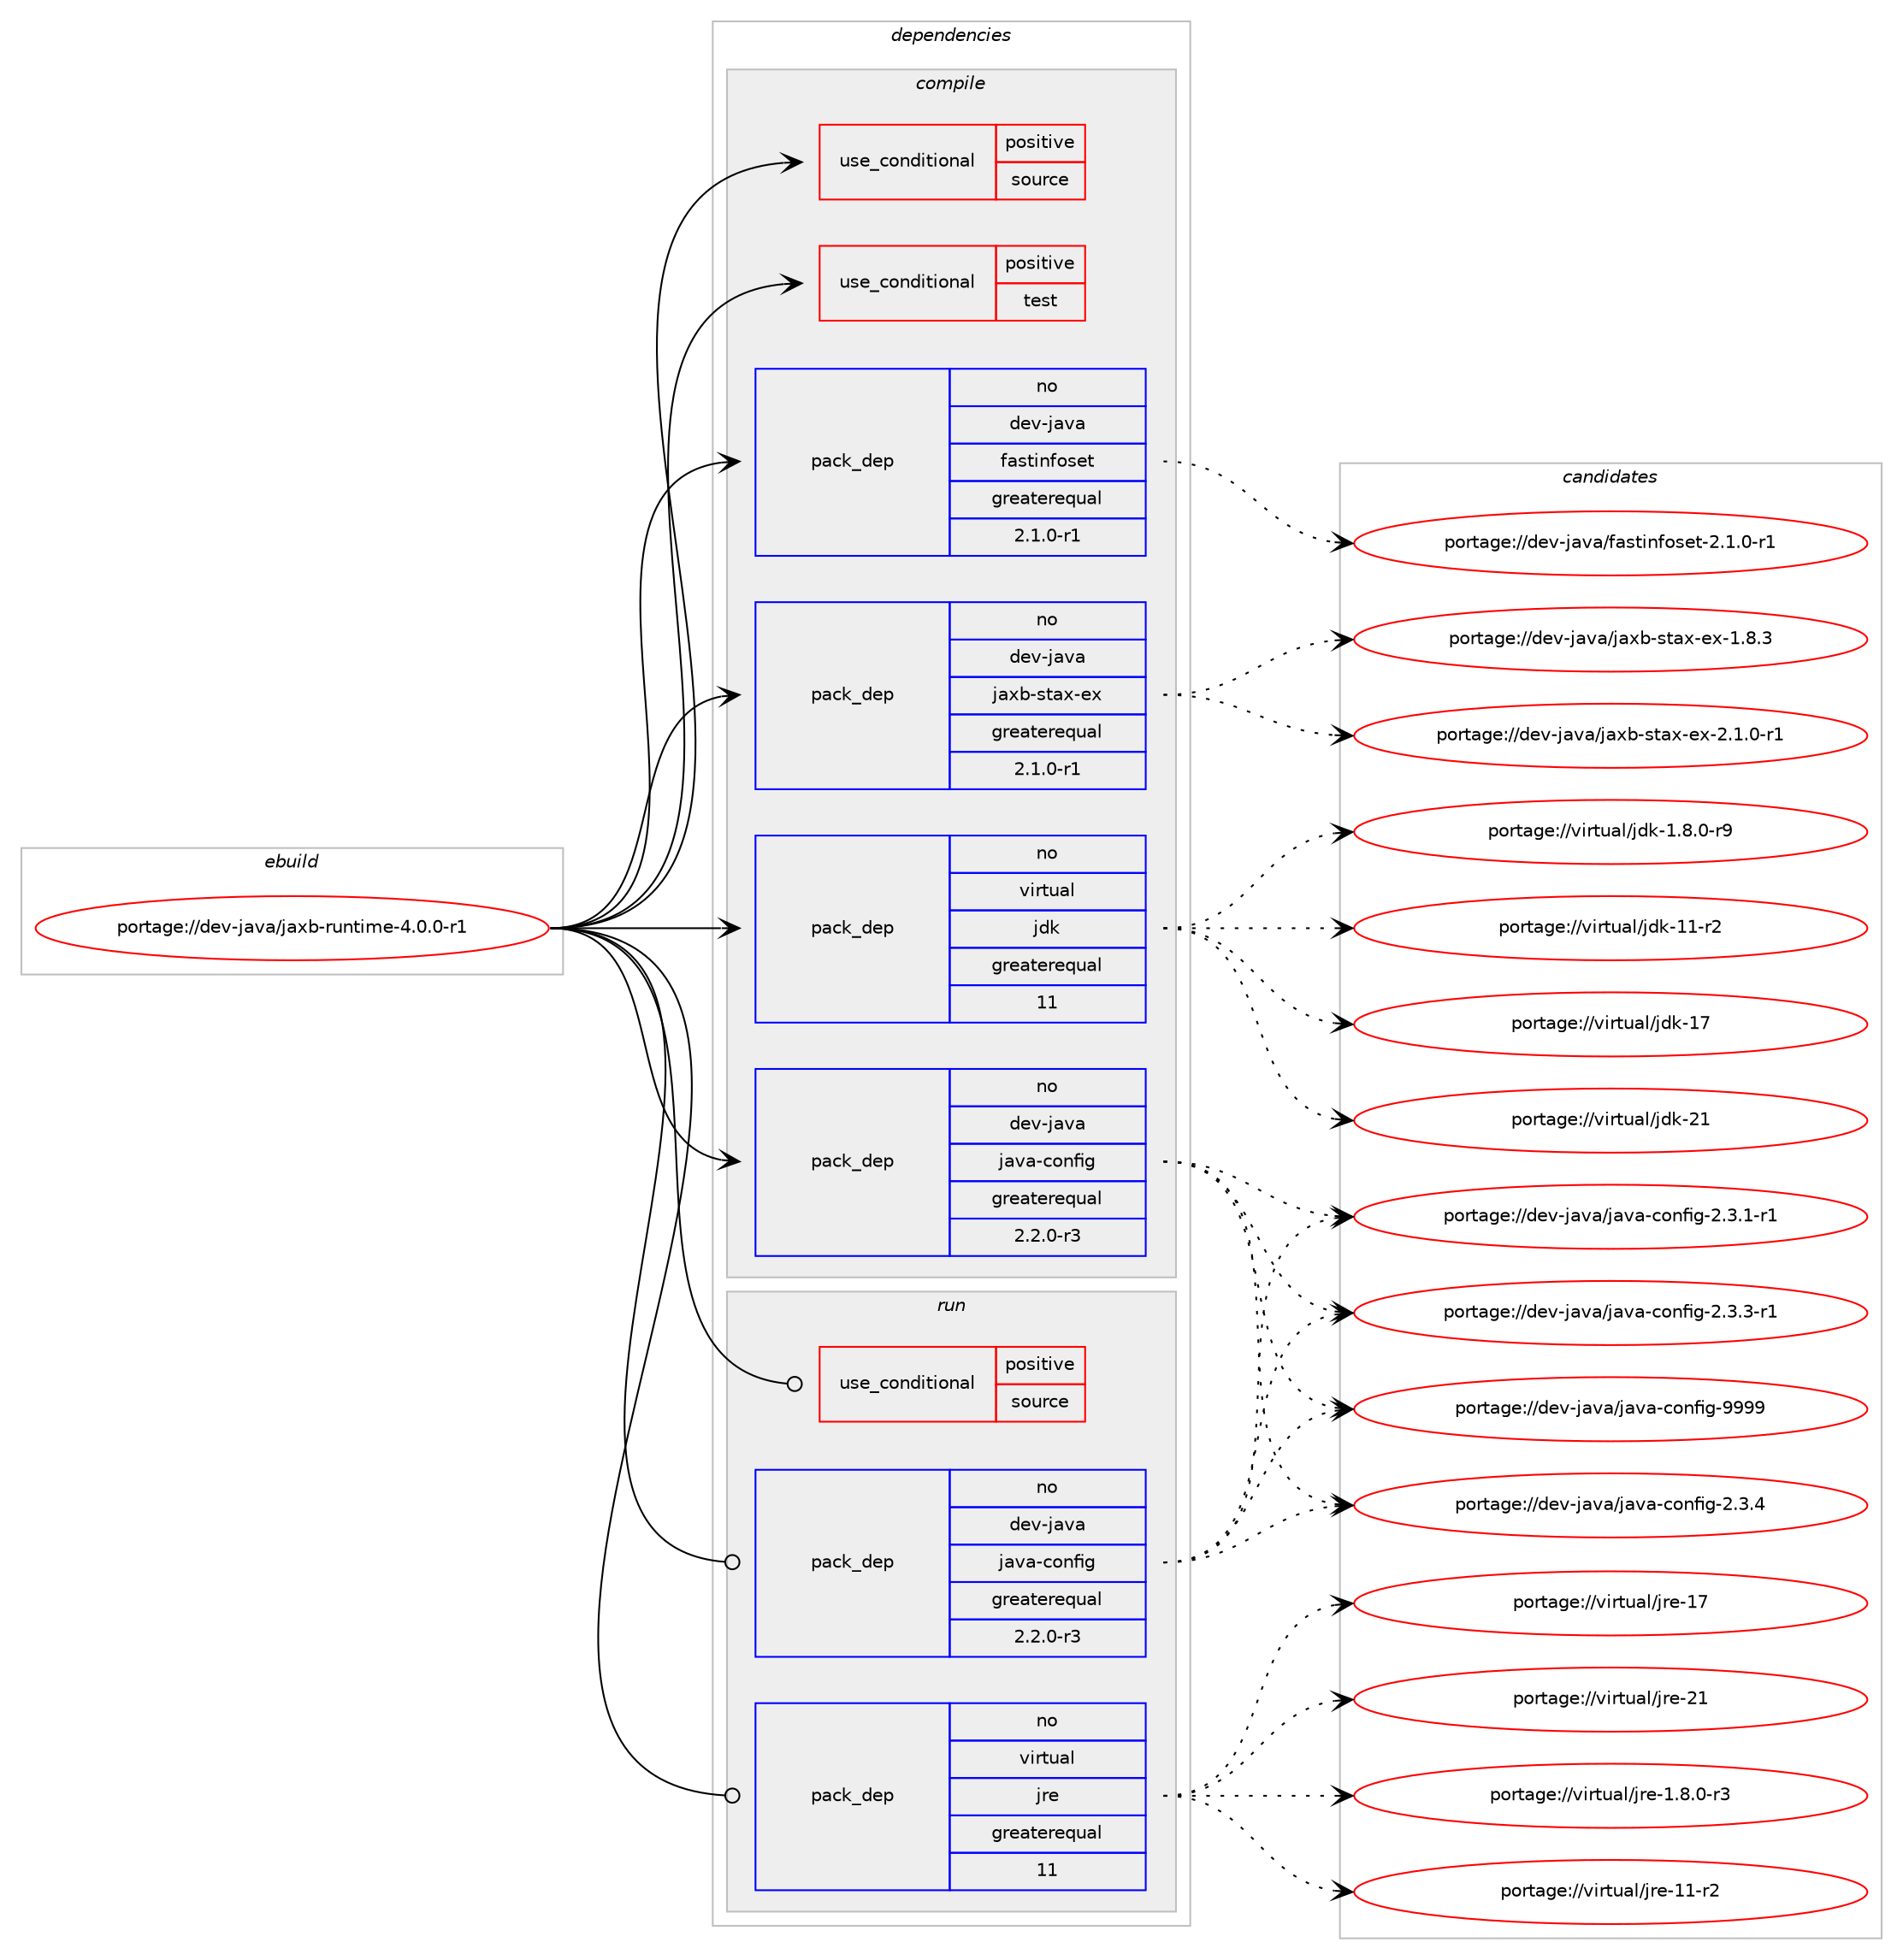 digraph prolog {

# *************
# Graph options
# *************

newrank=true;
concentrate=true;
compound=true;
graph [rankdir=LR,fontname=Helvetica,fontsize=10,ranksep=1.5];#, ranksep=2.5, nodesep=0.2];
edge  [arrowhead=vee];
node  [fontname=Helvetica,fontsize=10];

# **********
# The ebuild
# **********

subgraph cluster_leftcol {
color=gray;
rank=same;
label=<<i>ebuild</i>>;
id [label="portage://dev-java/jaxb-runtime-4.0.0-r1", color=red, width=4, href="../dev-java/jaxb-runtime-4.0.0-r1.svg"];
}

# ****************
# The dependencies
# ****************

subgraph cluster_midcol {
color=gray;
label=<<i>dependencies</i>>;
subgraph cluster_compile {
fillcolor="#eeeeee";
style=filled;
label=<<i>compile</i>>;
subgraph cond21320 {
dependency48158 [label=<<TABLE BORDER="0" CELLBORDER="1" CELLSPACING="0" CELLPADDING="4"><TR><TD ROWSPAN="3" CELLPADDING="10">use_conditional</TD></TR><TR><TD>positive</TD></TR><TR><TD>source</TD></TR></TABLE>>, shape=none, color=red];
# *** BEGIN UNKNOWN DEPENDENCY TYPE (TODO) ***
# dependency48158 -> package_dependency(portage://dev-java/jaxb-runtime-4.0.0-r1,install,no,app-arch,zip,none,[,,],[],[])
# *** END UNKNOWN DEPENDENCY TYPE (TODO) ***

}
id:e -> dependency48158:w [weight=20,style="solid",arrowhead="vee"];
subgraph cond21321 {
dependency48159 [label=<<TABLE BORDER="0" CELLBORDER="1" CELLSPACING="0" CELLPADDING="4"><TR><TD ROWSPAN="3" CELLPADDING="10">use_conditional</TD></TR><TR><TD>positive</TD></TR><TR><TD>test</TD></TR></TABLE>>, shape=none, color=red];
# *** BEGIN UNKNOWN DEPENDENCY TYPE (TODO) ***
# dependency48159 -> package_dependency(portage://dev-java/jaxb-runtime-4.0.0-r1,install,no,dev-java,junit,none,[,,],[slot(4)],[])
# *** END UNKNOWN DEPENDENCY TYPE (TODO) ***

}
id:e -> dependency48159:w [weight=20,style="solid",arrowhead="vee"];
subgraph pack25814 {
dependency48160 [label=<<TABLE BORDER="0" CELLBORDER="1" CELLSPACING="0" CELLPADDING="4" WIDTH="220"><TR><TD ROWSPAN="6" CELLPADDING="30">pack_dep</TD></TR><TR><TD WIDTH="110">no</TD></TR><TR><TD>dev-java</TD></TR><TR><TD>fastinfoset</TD></TR><TR><TD>greaterequal</TD></TR><TR><TD>2.1.0-r1</TD></TR></TABLE>>, shape=none, color=blue];
}
id:e -> dependency48160:w [weight=20,style="solid",arrowhead="vee"];
# *** BEGIN UNKNOWN DEPENDENCY TYPE (TODO) ***
# id -> package_dependency(portage://dev-java/jaxb-runtime-4.0.0-r1,install,no,dev-java,istack-commons-runtime,none,[,,],[slot(0)],[])
# *** END UNKNOWN DEPENDENCY TYPE (TODO) ***

subgraph pack25815 {
dependency48161 [label=<<TABLE BORDER="0" CELLBORDER="1" CELLSPACING="0" CELLPADDING="4" WIDTH="220"><TR><TD ROWSPAN="6" CELLPADDING="30">pack_dep</TD></TR><TR><TD WIDTH="110">no</TD></TR><TR><TD>dev-java</TD></TR><TR><TD>java-config</TD></TR><TR><TD>greaterequal</TD></TR><TR><TD>2.2.0-r3</TD></TR></TABLE>>, shape=none, color=blue];
}
id:e -> dependency48161:w [weight=20,style="solid",arrowhead="vee"];
# *** BEGIN UNKNOWN DEPENDENCY TYPE (TODO) ***
# id -> package_dependency(portage://dev-java/jaxb-runtime-4.0.0-r1,install,no,dev-java,jaxb-api,none,[,,],[slot(4)],[])
# *** END UNKNOWN DEPENDENCY TYPE (TODO) ***

subgraph pack25816 {
dependency48162 [label=<<TABLE BORDER="0" CELLBORDER="1" CELLSPACING="0" CELLPADDING="4" WIDTH="220"><TR><TD ROWSPAN="6" CELLPADDING="30">pack_dep</TD></TR><TR><TD WIDTH="110">no</TD></TR><TR><TD>dev-java</TD></TR><TR><TD>jaxb-stax-ex</TD></TR><TR><TD>greaterequal</TD></TR><TR><TD>2.1.0-r1</TD></TR></TABLE>>, shape=none, color=blue];
}
id:e -> dependency48162:w [weight=20,style="solid",arrowhead="vee"];
subgraph pack25817 {
dependency48163 [label=<<TABLE BORDER="0" CELLBORDER="1" CELLSPACING="0" CELLPADDING="4" WIDTH="220"><TR><TD ROWSPAN="6" CELLPADDING="30">pack_dep</TD></TR><TR><TD WIDTH="110">no</TD></TR><TR><TD>virtual</TD></TR><TR><TD>jdk</TD></TR><TR><TD>greaterequal</TD></TR><TR><TD>11</TD></TR></TABLE>>, shape=none, color=blue];
}
id:e -> dependency48163:w [weight=20,style="solid",arrowhead="vee"];
}
subgraph cluster_compileandrun {
fillcolor="#eeeeee";
style=filled;
label=<<i>compile and run</i>>;
}
subgraph cluster_run {
fillcolor="#eeeeee";
style=filled;
label=<<i>run</i>>;
subgraph cond21322 {
dependency48164 [label=<<TABLE BORDER="0" CELLBORDER="1" CELLSPACING="0" CELLPADDING="4"><TR><TD ROWSPAN="3" CELLPADDING="10">use_conditional</TD></TR><TR><TD>positive</TD></TR><TR><TD>source</TD></TR></TABLE>>, shape=none, color=red];
# *** BEGIN UNKNOWN DEPENDENCY TYPE (TODO) ***
# dependency48164 -> package_dependency(portage://dev-java/jaxb-runtime-4.0.0-r1,run,no,app-arch,zip,none,[,,],[],[])
# *** END UNKNOWN DEPENDENCY TYPE (TODO) ***

}
id:e -> dependency48164:w [weight=20,style="solid",arrowhead="odot"];
subgraph pack25818 {
dependency48165 [label=<<TABLE BORDER="0" CELLBORDER="1" CELLSPACING="0" CELLPADDING="4" WIDTH="220"><TR><TD ROWSPAN="6" CELLPADDING="30">pack_dep</TD></TR><TR><TD WIDTH="110">no</TD></TR><TR><TD>dev-java</TD></TR><TR><TD>java-config</TD></TR><TR><TD>greaterequal</TD></TR><TR><TD>2.2.0-r3</TD></TR></TABLE>>, shape=none, color=blue];
}
id:e -> dependency48165:w [weight=20,style="solid",arrowhead="odot"];
subgraph pack25819 {
dependency48166 [label=<<TABLE BORDER="0" CELLBORDER="1" CELLSPACING="0" CELLPADDING="4" WIDTH="220"><TR><TD ROWSPAN="6" CELLPADDING="30">pack_dep</TD></TR><TR><TD WIDTH="110">no</TD></TR><TR><TD>virtual</TD></TR><TR><TD>jre</TD></TR><TR><TD>greaterequal</TD></TR><TR><TD>11</TD></TR></TABLE>>, shape=none, color=blue];
}
id:e -> dependency48166:w [weight=20,style="solid",arrowhead="odot"];
}
}

# **************
# The candidates
# **************

subgraph cluster_choices {
rank=same;
color=gray;
label=<<i>candidates</i>>;

subgraph choice25814 {
color=black;
nodesep=1;
choice10010111845106971189747102971151161051101021111151011164550464946484511449 [label="portage://dev-java/fastinfoset-2.1.0-r1", color=red, width=4,href="../dev-java/fastinfoset-2.1.0-r1.svg"];
dependency48160:e -> choice10010111845106971189747102971151161051101021111151011164550464946484511449:w [style=dotted,weight="100"];
}
subgraph choice25815 {
color=black;
nodesep=1;
choice10010111845106971189747106971189745991111101021051034550465146494511449 [label="portage://dev-java/java-config-2.3.1-r1", color=red, width=4,href="../dev-java/java-config-2.3.1-r1.svg"];
choice10010111845106971189747106971189745991111101021051034550465146514511449 [label="portage://dev-java/java-config-2.3.3-r1", color=red, width=4,href="../dev-java/java-config-2.3.3-r1.svg"];
choice1001011184510697118974710697118974599111110102105103455046514652 [label="portage://dev-java/java-config-2.3.4", color=red, width=4,href="../dev-java/java-config-2.3.4.svg"];
choice10010111845106971189747106971189745991111101021051034557575757 [label="portage://dev-java/java-config-9999", color=red, width=4,href="../dev-java/java-config-9999.svg"];
dependency48161:e -> choice10010111845106971189747106971189745991111101021051034550465146494511449:w [style=dotted,weight="100"];
dependency48161:e -> choice10010111845106971189747106971189745991111101021051034550465146514511449:w [style=dotted,weight="100"];
dependency48161:e -> choice1001011184510697118974710697118974599111110102105103455046514652:w [style=dotted,weight="100"];
dependency48161:e -> choice10010111845106971189747106971189745991111101021051034557575757:w [style=dotted,weight="100"];
}
subgraph choice25816 {
color=black;
nodesep=1;
choice100101118451069711897471069712098451151169712045101120454946564651 [label="portage://dev-java/jaxb-stax-ex-1.8.3", color=red, width=4,href="../dev-java/jaxb-stax-ex-1.8.3.svg"];
choice1001011184510697118974710697120984511511697120451011204550464946484511449 [label="portage://dev-java/jaxb-stax-ex-2.1.0-r1", color=red, width=4,href="../dev-java/jaxb-stax-ex-2.1.0-r1.svg"];
dependency48162:e -> choice100101118451069711897471069712098451151169712045101120454946564651:w [style=dotted,weight="100"];
dependency48162:e -> choice1001011184510697118974710697120984511511697120451011204550464946484511449:w [style=dotted,weight="100"];
}
subgraph choice25817 {
color=black;
nodesep=1;
choice11810511411611797108471061001074549465646484511457 [label="portage://virtual/jdk-1.8.0-r9", color=red, width=4,href="../virtual/jdk-1.8.0-r9.svg"];
choice11810511411611797108471061001074549494511450 [label="portage://virtual/jdk-11-r2", color=red, width=4,href="../virtual/jdk-11-r2.svg"];
choice1181051141161179710847106100107454955 [label="portage://virtual/jdk-17", color=red, width=4,href="../virtual/jdk-17.svg"];
choice1181051141161179710847106100107455049 [label="portage://virtual/jdk-21", color=red, width=4,href="../virtual/jdk-21.svg"];
dependency48163:e -> choice11810511411611797108471061001074549465646484511457:w [style=dotted,weight="100"];
dependency48163:e -> choice11810511411611797108471061001074549494511450:w [style=dotted,weight="100"];
dependency48163:e -> choice1181051141161179710847106100107454955:w [style=dotted,weight="100"];
dependency48163:e -> choice1181051141161179710847106100107455049:w [style=dotted,weight="100"];
}
subgraph choice25818 {
color=black;
nodesep=1;
choice10010111845106971189747106971189745991111101021051034550465146494511449 [label="portage://dev-java/java-config-2.3.1-r1", color=red, width=4,href="../dev-java/java-config-2.3.1-r1.svg"];
choice10010111845106971189747106971189745991111101021051034550465146514511449 [label="portage://dev-java/java-config-2.3.3-r1", color=red, width=4,href="../dev-java/java-config-2.3.3-r1.svg"];
choice1001011184510697118974710697118974599111110102105103455046514652 [label="portage://dev-java/java-config-2.3.4", color=red, width=4,href="../dev-java/java-config-2.3.4.svg"];
choice10010111845106971189747106971189745991111101021051034557575757 [label="portage://dev-java/java-config-9999", color=red, width=4,href="../dev-java/java-config-9999.svg"];
dependency48165:e -> choice10010111845106971189747106971189745991111101021051034550465146494511449:w [style=dotted,weight="100"];
dependency48165:e -> choice10010111845106971189747106971189745991111101021051034550465146514511449:w [style=dotted,weight="100"];
dependency48165:e -> choice1001011184510697118974710697118974599111110102105103455046514652:w [style=dotted,weight="100"];
dependency48165:e -> choice10010111845106971189747106971189745991111101021051034557575757:w [style=dotted,weight="100"];
}
subgraph choice25819 {
color=black;
nodesep=1;
choice11810511411611797108471061141014549465646484511451 [label="portage://virtual/jre-1.8.0-r3", color=red, width=4,href="../virtual/jre-1.8.0-r3.svg"];
choice11810511411611797108471061141014549494511450 [label="portage://virtual/jre-11-r2", color=red, width=4,href="../virtual/jre-11-r2.svg"];
choice1181051141161179710847106114101454955 [label="portage://virtual/jre-17", color=red, width=4,href="../virtual/jre-17.svg"];
choice1181051141161179710847106114101455049 [label="portage://virtual/jre-21", color=red, width=4,href="../virtual/jre-21.svg"];
dependency48166:e -> choice11810511411611797108471061141014549465646484511451:w [style=dotted,weight="100"];
dependency48166:e -> choice11810511411611797108471061141014549494511450:w [style=dotted,weight="100"];
dependency48166:e -> choice1181051141161179710847106114101454955:w [style=dotted,weight="100"];
dependency48166:e -> choice1181051141161179710847106114101455049:w [style=dotted,weight="100"];
}
}

}
